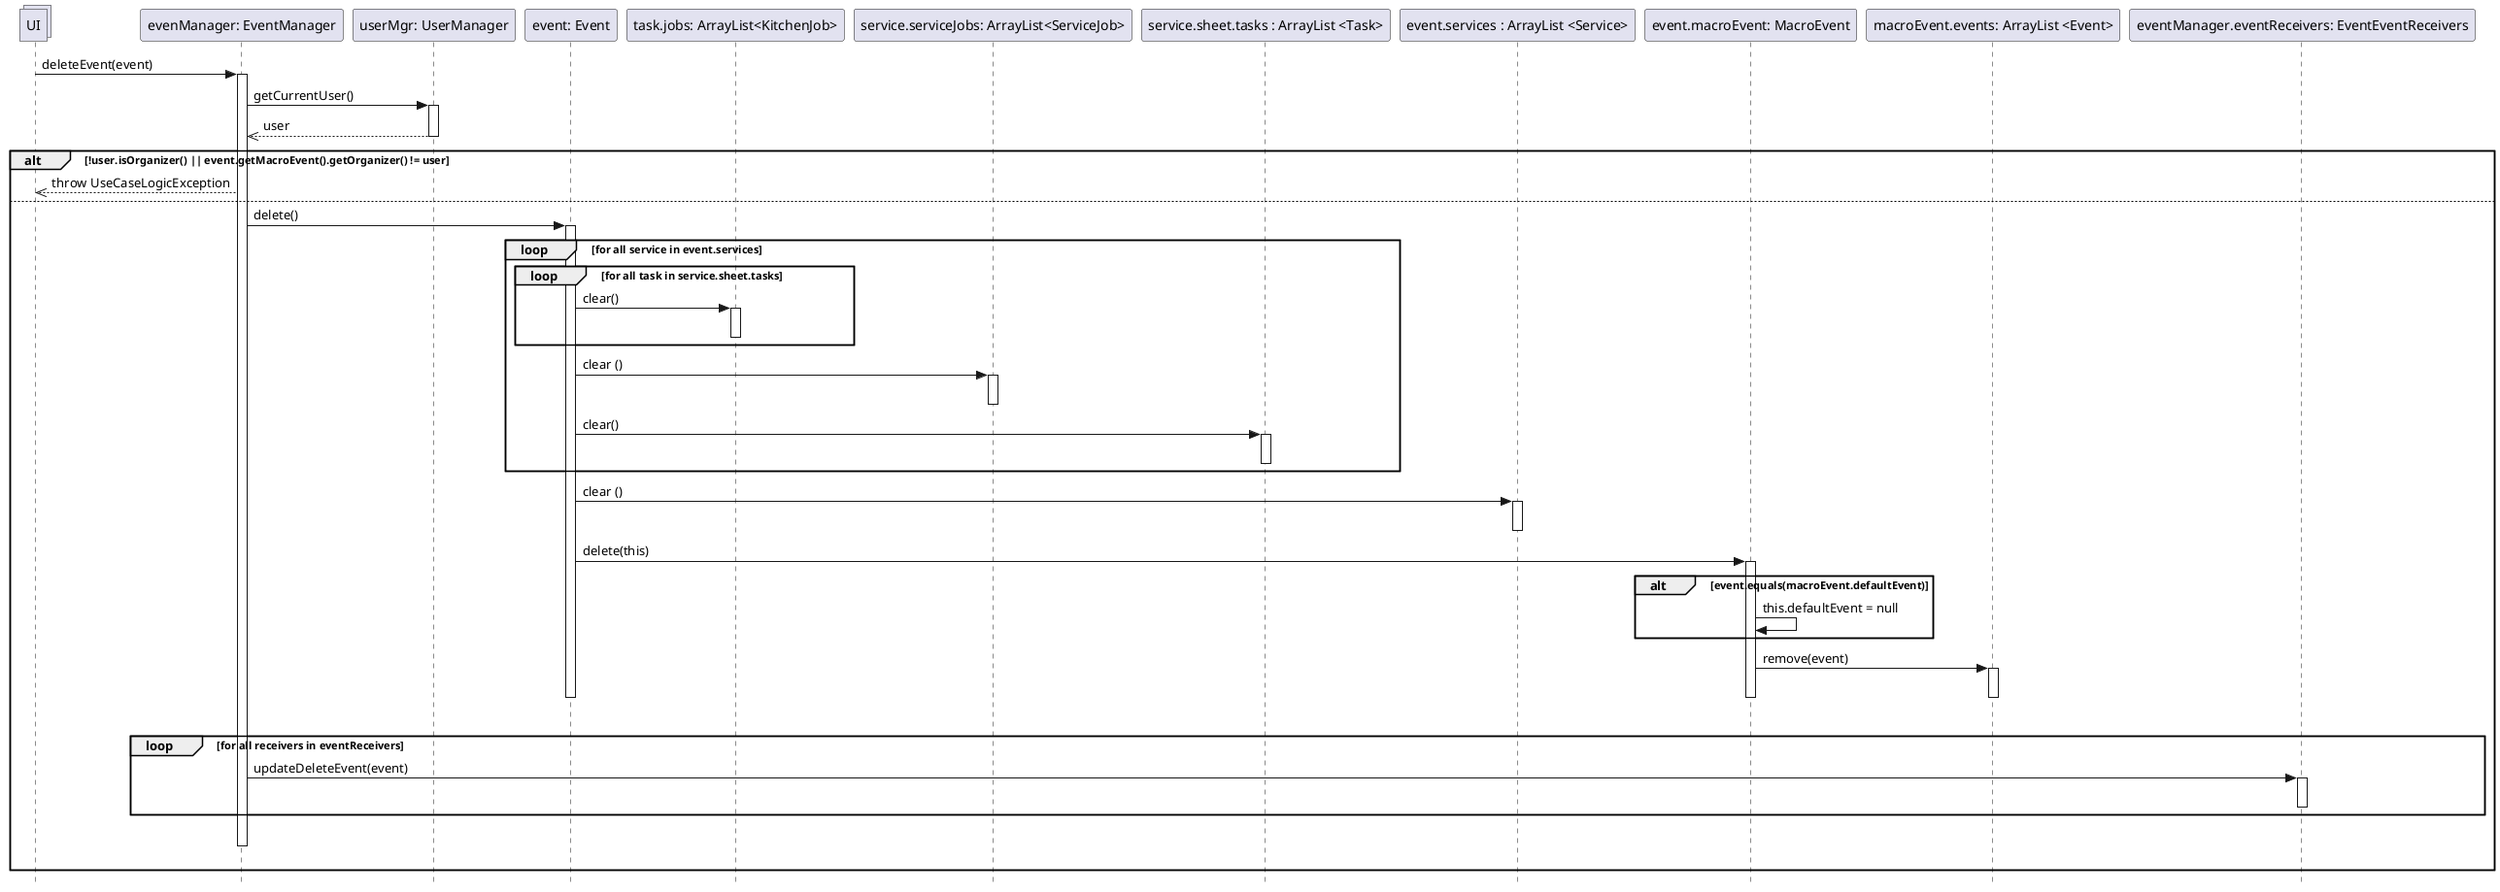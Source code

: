 @startuml
skinparam Style strictuml

collections UI
participant "evenManager: EventManager" as em
participant "userMgr: UserManager" as um
participant "event: Event" as ev
participant "task.jobs: ArrayList<KitchenJob>" as kj
participant "service.serviceJobs: ArrayList<ServiceJob>" as sj
participant "service.sheet.tasks : ArrayList <Task>" as shta
participant "event.services : ArrayList <Service>" as evse
participant "event.macroEvent: MacroEvent" as maev
participant "macroEvent.events: ArrayList <Event>" as events
participant "eventManager.eventReceivers: EventEventReceivers" as eer


UI -> em: deleteEvent(event)
activate em
em -> um: getCurrentUser()
activate um
em <<-- um: user
deactivate um

alt !user.isOrganizer() || event.getMacroEvent().getOrganizer() != user
    UI <<-- em: throw UseCaseLogicException
else
    em -> ev: delete()
    activate ev

    loop for all service in event.services

        loop for all task in service.sheet.tasks
            ev -> kj: clear()
            activate kj
            deactivate kj
        end

        ev -> sj: clear ()
        activate sj
        deactivate sj

        ev-> shta: clear()
        activate shta
        deactivate shta
    end

    ev-> evse : clear ()
    activate evse
    deactivate evse

    ev -> maev: delete(this)
    activate maev
    alt event.equals(macroEvent.defaultEvent)
    maev -> maev: this.defaultEvent = null
    end
    maev -> events: remove(event)
    activate events
    deactivate events


    deactivate maev

    deactivate ev

    |||

    loop for all receivers in eventReceivers
        em -> eer: updateDeleteEvent(event)
        activate eer
        deactivate eer
    end
    |||
    deactivate em
    |||
end
@enduml
